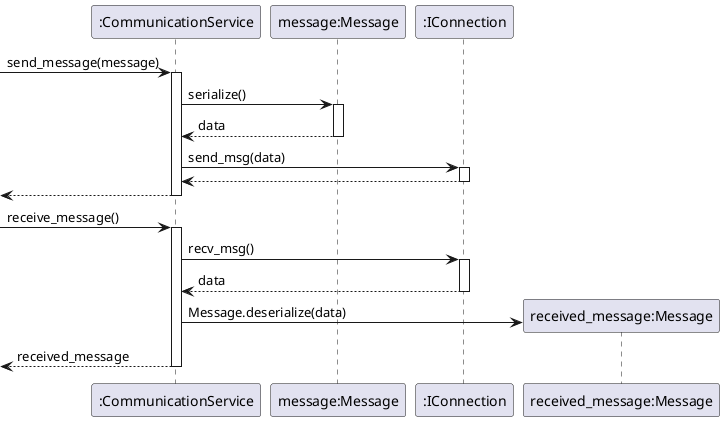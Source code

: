 @startuml

participant ":CommunicationService" as comms
participant "message:Message" as message
participant ":IConnection" as conn

[-> comms: send_message(message)
activate comms
comms -> message ++ : serialize()
return data
comms -> conn ++ : send_msg(data)
return
[<-- comms
deactivate comms

participant "received_message:Message" as new_msg

[-> comms: receive_message()
activate comms
comms -> conn ++: recv_msg()
return data
comms -> new_msg ** : Message.deserialize(data)
[<-- comms: received_message
deactivate comms

@enduml